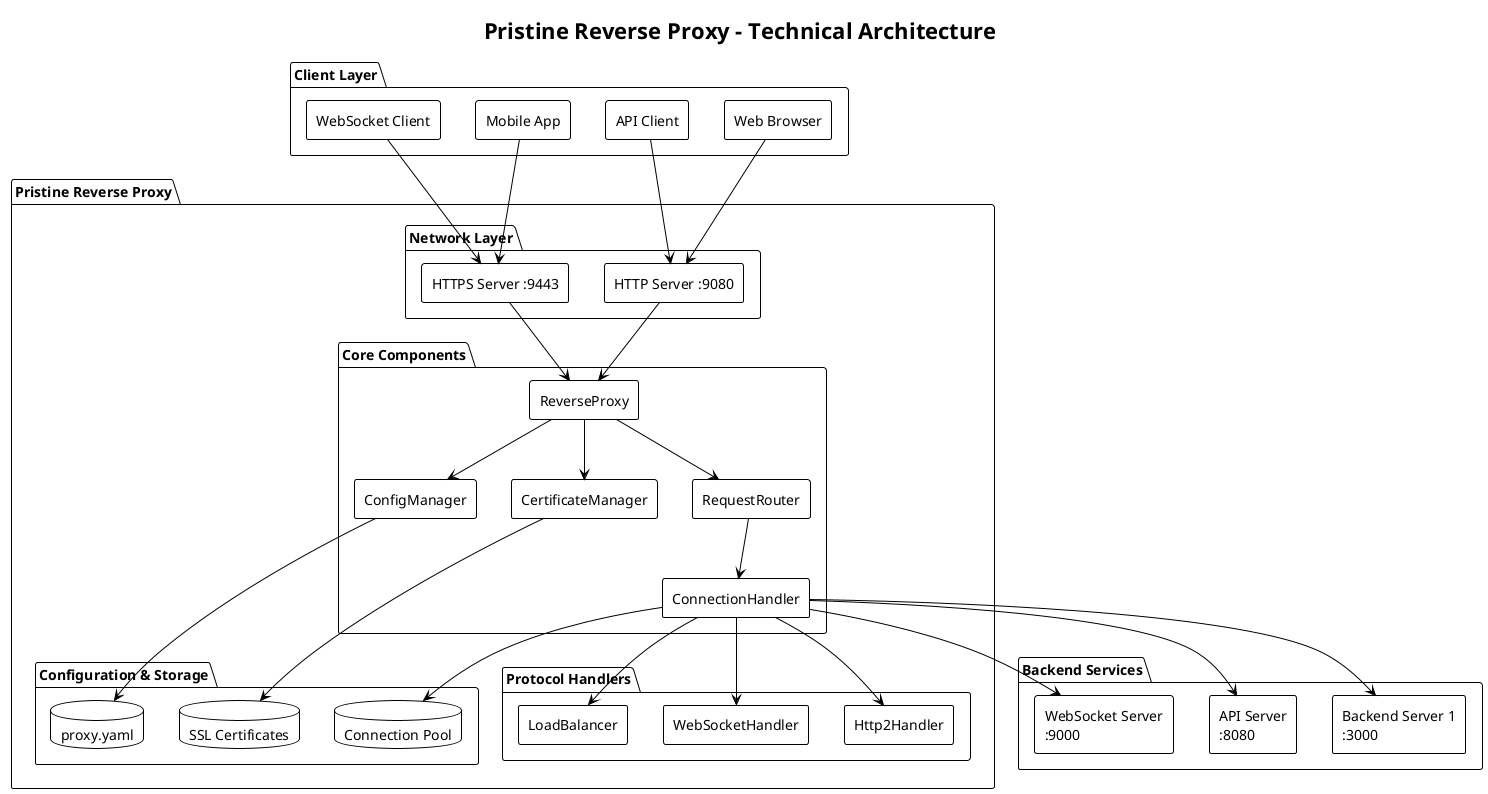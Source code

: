 @startuml Pristine_Reverse_Proxy_Architecture

!theme plain
skinparam backgroundColor #FFFFFF
skinparam componentStyle rectangle

title Pristine Reverse Proxy - Technical Architecture

package "Client Layer" {
    [Web Browser] as WB
    [Mobile App] as MA
    [API Client] as AC
    [WebSocket Client] as WSC
}

package "Pristine Reverse Proxy" {
    package "Network Layer" {
        [HTTP Server :9080] as HTTP
        [HTTPS Server :9443] as HTTPS
    }
    
    package "Core Components" {
        [ReverseProxy] as RP
        [RequestRouter] as RR
        [ConnectionHandler] as CH
        [ConfigManager] as CM
        [CertificateManager] as CertM
    }
    
    package "Protocol Handlers" {
        [Http2Handler] as H2H
        [WebSocketHandler] as WSH
        [LoadBalancer] as LB
    }
    
    package "Configuration & Storage" {
        database "proxy.yaml" as YAML
        database "SSL Certificates" as CERTS
        database "Connection Pool" as POOL
    }
}

package "Backend Services" {
    [Backend Server 1\n:3000] as B1
    [API Server\n:8080] as B2
    [WebSocket Server\n:9000] as B3
}

' Client connections
WB --> HTTP
MA --> HTTPS
AC --> HTTP
WSC --> HTTPS

' Internal connections
HTTP --> RP
HTTPS --> RP
RP --> RR
RP --> CM
RP --> CertM
RR --> CH
CH --> H2H
CH --> WSH
CH --> LB

' Configuration
CM --> YAML
CertM --> CERTS
CH --> POOL

' Backend connections
CH --> B1
CH --> B2
CH --> B3

@enduml

@startuml Connection_Handler_State_Machine

!theme plain
skinparam backgroundColor #FFFFFF

title Connection Handler State Machine

[*] --> Idle

Idle --> Accepting : New Connection
Accepting --> SSL_Handshake : HTTPS Request
Accepting --> Reading_Headers : HTTP Request

SSL_Handshake --> Reading_Headers : Handshake Success
SSL_Handshake --> Error : Handshake Failed

Reading_Headers --> Parsing_Request : Headers Complete
Reading_Headers --> Error : Invalid Headers

Parsing_Request --> Routing : Request Parsed
Parsing_Request --> Error : Parse Error

Routing --> Backend_Connect : Route Found
Routing --> Error_404 : Route Not Found

Backend_Connect --> Forwarding : Connection Success
Backend_Connect --> Error_502 : Connection Failed

Forwarding --> Reading_Response : Request Sent
Reading_Response --> Sending_Response : Response Received

Sending_Response --> Keep_Alive : HTTP/1.1 Keep-Alive
Sending_Response --> Closing : Connection Close

Keep_Alive --> Reading_Headers : Next Request
Keep_Alive --> Closing : Timeout

Error --> Closing
Error_404 --> Closing
Error_502 --> Closing
Closing --> [*]

@enduml

@startuml HTTP_Request_Sequence

!theme plain
skinparam backgroundColor #FFFFFF

title HTTP Request Processing Sequence

actor Client
participant "ReverseProxy" as RP
participant "ConnectionHandler" as CH
participant "RequestRouter" as RR
participant "LoadBalancer" as LB
participant "Backend" as BE

Client -> RP : HTTP Request\n(Host: example.com)
activate RP

RP -> CH : Create Connection Handler
activate CH

CH -> CH : Parse HTTP Headers
CH -> RR : Route Request by Host
activate RR

RR -> RR : Lookup Domain Config
RR --> CH : Backend Configuration
deactivate RR

CH -> LB : Select Backend Server
activate LB
LB --> CH : Backend Server Info
deactivate LB

CH -> BE : Forward Request + Headers
activate BE

BE --> CH : HTTP Response
deactivate BE

CH -> CH : Process Response Headers
CH --> Client : Forward Response
deactivate CH
deactivate RP

note over Client, BE : All headers preserved\nincluding WebSocket upgrade headers

@enduml

@startuml Certificate_Management_Sequence

!theme plain
skinparam backgroundColor #FFFFFF

title Certificate Management Flow

actor Client
participant "ReverseProxy" as RP
participant "CertificateManager" as CM
participant "Let's Encrypt" as LE
participant "File System" as FS

Client -> RP : HTTPS Request\n(SNI: example.com)
activate RP

RP -> CM : Get SSL Context for Domain
activate CM

alt Certificate Exists
    CM -> FS : Load Certificate
    FS --> CM : Certificate Data
    CM --> RP : SSL Context
else Certificate Missing
    CM -> CM : Generate Self-Signed
    CM -> FS : Store Certificate
    CM --> RP : Temporary SSL Context
    
    CM -> LE : Request Certificate\n(ACME Protocol)
    activate LE
    LE --> CM : Challenge
    CM -> CM : Complete Challenge
    CM -> LE : Challenge Response
    LE --> CM : Signed Certificate
    deactivate LE
    
    CM -> FS : Store Production Certificate
    CM -> CM : Update SSL Context
end

deactivate CM

RP -> RP : SSL Handshake
RP --> Client : Encrypted Connection
deactivate RP

@enduml

@startuml Class_Relationships

!theme plain
skinparam backgroundColor #FFFFFF

title Detailed Class Relationships

class ReverseProxy {
    - io_context& io_context_
    - ConfigManager config_manager_
    - RequestRouter router_
    - CertificateManager cert_manager_
    - tcp::acceptor http_acceptor_
    - tcp::acceptor https_acceptor_
    - ssl::context ssl_context_
    - std::vector<std::thread> worker_threads_
    + ReverseProxy(config_path: string)
    + start(): void
    + stop(): void
    + reload_config(): void
    - accept_http_connections(): void
    - accept_https_connections(): void
    - handle_accept(error: error_code): void
}

class RequestRouter {
    - std::map<string, SiteConfig> sites_
    - std::mutex sites_mutex_
    + RequestRouter(config: ProxyConfig)
    + route_request(host: string): optional<SiteConfig>
    + add_site(domain: string, config: SiteConfig): void
    + remove_site(domain: string): void
    + update_site(domain: string, config: SiteConfig): void
    + get_all_sites(): vector<string>
}

class ConnectionHandler {
    - tcp::socket socket_
    - ssl::stream<tcp::socket> ssl_socket_
    - RequestRouter& router_
    - std::string request_buffer_
    - std::string response_buffer_
    - HttpRequest current_request_
    - HttpResponse current_response_
    + ConnectionHandler(socket: tcp::socket, router: RequestRouter&)
    + start(): void
    + handle_request(): void
    + close(): void
    - parse_http_request(): bool
    - forward_to_backend(): void
    - send_response(): void
    - handle_websocket_upgrade(): void
}

class ConfigManager {
    - std::string config_path_
    - ProxyConfig config_
    - std::mutex config_mutex_
    - file_watcher watcher_
    + ConfigManager(path: string)
    + load_config(): ProxyConfig
    + reload_config(): void
    + validate_config(): bool
    + get_config(): ProxyConfig
    - parse_yaml(): ProxyConfig
    - watch_config_file(): void
}

class CertificateManager {
    - std::string cert_dir_
    - std::map<string, ssl::context> ssl_contexts_
    - std::mutex contexts_mutex_
    - AcmeClient acme_client_
    + CertificateManager(cert_dir: string)
    + get_ssl_context(domain: string): ssl::context&
    + generate_self_signed(domain: string): void
    + request_lets_encrypt(domain: string): void
    + load_certificate(domain: string): bool
    + renew_certificate(domain: string): void
    - create_ssl_context(cert_path: string, key_path: string): ssl::context
}

class Http2Handler {
    - ConnectionHandler& connection_
    - Http2Session session_
    - std::map<int, Http2Stream> streams_
    + Http2Handler(connection: ConnectionHandler&)
    + handle_http2_request(): void
    + send_http2_response(): void
    + handle_settings_frame(): void
    + handle_data_frame(): void
    - parse_http2_frame(): Http2Frame
    - send_http2_frame(frame: Http2Frame): void
}

class WebSocketHandler {
    - ConnectionHandler& connection_
    - WebSocketState state_
    - std::string websocket_key_
    + WebSocketHandler(connection: ConnectionHandler&)
    + handle_websocket_upgrade(): bool
    + forward_websocket_data(): void
    + send_websocket_frame(data: string): void
    - validate_websocket_headers(): bool
    - generate_accept_key(): string
    - parse_websocket_frame(): WebSocketFrame
}

class LoadBalancer {
    - std::vector<BackendServer> backends_
    - BalancingStrategy strategy_
    - std::atomic<size_t> round_robin_index_
    - HealthChecker health_checker_
    + LoadBalancer(backends: vector<BackendServer>)
    + select_backend(): optional<BackendServer>
    + add_backend(server: BackendServer): void
    + remove_backend(server: BackendServer): void
    + health_check(): void
    + get_healthy_backends(): vector<BackendServer>
    - round_robin_select(): BackendServer
    - least_connections_select(): BackendServer
}

' Relationships
ReverseProxy *-- ConfigManager
ReverseProxy *-- RequestRouter
ReverseProxy *-- CertificateManager
ReverseProxy o-- ConnectionHandler : creates

ConnectionHandler --> RequestRouter : uses
ConnectionHandler o-- Http2Handler : creates
ConnectionHandler o-- WebSocketHandler : creates
ConnectionHandler --> LoadBalancer : uses

RequestRouter --> ConfigManager : uses
CertificateManager --> ConfigManager : uses

@enduml

@startuml Component_Interaction

!theme plain
skinparam backgroundColor #FFFFFF

title Component Interaction Diagram

package "Network Layer" {
    component [HTTP Acceptor] as HTTP_ACC
    component [HTTPS Acceptor] as HTTPS_ACC
    component [SSL Engine] as SSL_ENG
}

package "Request Processing" {
    component [Connection Pool] as CONN_POOL
    component [HTTP Parser] as HTTP_PARSER
    component [Request Router] as REQ_ROUTER
    component [Response Builder] as RESP_BUILDER
}

package "Protocol Handlers" {
    component [HTTP/1.1 Handler] as HTTP1_HANDLER
    component [HTTP/2 Handler] as HTTP2_HANDLER
    component [WebSocket Handler] as WS_HANDLER
}

package "Backend Management" {
    component [Load Balancer] as LOAD_BAL
    component [Health Monitor] as HEALTH_MON
    component [Connection Manager] as CONN_MGR
}

package "Configuration & Security" {
    component [Config Loader] as CONFIG_LOAD
    component [Certificate Manager] as CERT_MGR
    component [ACME Client] as ACME_CLIENT
}

' Network flow
HTTP_ACC --> CONN_POOL
HTTPS_ACC --> SSL_ENG
SSL_ENG --> CONN_POOL

' Request processing flow
CONN_POOL --> HTTP_PARSER
HTTP_PARSER --> REQ_ROUTER
REQ_ROUTER --> HTTP1_HANDLER
REQ_ROUTER --> HTTP2_HANDLER
REQ_ROUTER --> WS_HANDLER

' Backend interaction
HTTP1_HANDLER --> LOAD_BAL
HTTP2_HANDLER --> LOAD_BAL
WS_HANDLER --> LOAD_BAL
LOAD_BAL --> CONN_MGR
HEALTH_MON --> CONN_MGR

' Response flow
CONN_MGR --> RESP_BUILDER
RESP_BUILDER --> CONN_POOL

' Configuration
CONFIG_LOAD --> REQ_ROUTER
CONFIG_LOAD --> LOAD_BAL
CERT_MGR --> SSL_ENG
ACME_CLIENT --> CERT_MGR

@enduml

@startuml Deployment_Architecture

!theme plain
skinparam backgroundColor #FFFFFF

title Production Deployment Architecture

cloud "Internet" {
    actor Users
}

node "Load Balancer Tier" {
    component [Pristine Proxy 1] as PP1
    component [Pristine Proxy 2] as PP2
    database "Shared Config" as CONFIG
    database "Certificate Store" as CERT_STORE
}

node "Application Tier" {
    component [App Server 1] as APP1
    component [App Server 2] as APP2
    component [App Server 3] as APP3
}

node "API Tier" {
    component [API Server 1] as API1
    component [API Server 2] as API2
}

node "WebSocket Tier" {
    component [WS Server 1] as WS1
    component [WS Server 2] as WS2
}

cloud "External Services" {
    component [Let's Encrypt] as LE
    component [DNS Provider] as DNS
}

' User connections
Users --> PP1 : HTTPS/HTTP
Users --> PP2 : HTTPS/HTTP

' Proxy to backends
PP1 --> APP1
PP1 --> APP2
PP1 --> APP3
PP1 --> API1
PP1 --> API2
PP1 --> WS1
PP1 --> WS2

PP2 --> APP1
PP2 --> APP2
PP2 --> APP3
PP2 --> API1
PP2 --> API2
PP2 --> WS1
PP2 --> WS2

' Configuration
PP1 --> CONFIG
PP2 --> CONFIG
PP1 --> CERT_STORE
PP2 --> CERT_STORE

' External services
CERT_STORE --> LE : ACME Protocol
DNS --> Users

@enduml

@startuml Performance_Monitoring

!theme plain
skinparam backgroundColor #FFFFFF

title Performance Monitoring & Metrics

package "Metrics Collection" {
    component [Request Counter] as REQ_COUNT
    component [Latency Tracker] as LATENCY
    component [Error Rate Monitor] as ERROR_MON
    component [Connection Monitor] as CONN_MON
}

package "Health Checks" {
    component [Backend Health] as BACKEND_HEALTH
    component [SSL Certificate Monitor] as SSL_MON
    component [Resource Monitor] as RESOURCE_MON
}

package "Alerting" {
    component [Threshold Alerts] as ALERTS
    component [Log Aggregator] as LOG_AGG
    component [Metrics Exporter] as METRICS_EXP
}

' Data flow
REQ_COUNT --> METRICS_EXP
LATENCY --> METRICS_EXP
ERROR_MON --> ALERTS
CONN_MON --> RESOURCE_MON

BACKEND_HEALTH --> ALERTS
SSL_MON --> ALERTS
RESOURCE_MON --> LOG_AGG

METRICS_EXP --> LOG_AGG
LOG_AGG --> ALERTS

@enduml
